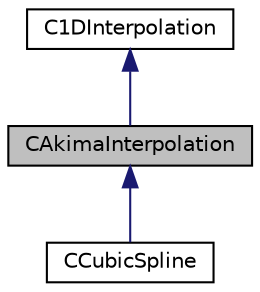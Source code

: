 digraph "CAkimaInterpolation"
{
 // LATEX_PDF_SIZE
  edge [fontname="Helvetica",fontsize="10",labelfontname="Helvetica",labelfontsize="10"];
  node [fontname="Helvetica",fontsize="10",shape=record];
  Node1 [label="CAkimaInterpolation",height=0.2,width=0.4,color="black", fillcolor="grey75", style="filled", fontcolor="black",tooltip="Akima 1D interpolation."];
  Node2 -> Node1 [dir="back",color="midnightblue",fontsize="10",style="solid",fontname="Helvetica"];
  Node2 [label="C1DInterpolation",height=0.2,width=0.4,color="black", fillcolor="white", style="filled",URL="$classC1DInterpolation.html",tooltip="Base class for 1D interpolation."];
  Node1 -> Node3 [dir="back",color="midnightblue",fontsize="10",style="solid",fontname="Helvetica"];
  Node3 [label="CCubicSpline",height=0.2,width=0.4,color="black", fillcolor="white", style="filled",URL="$classCCubicSpline.html",tooltip="Cubic spline interpolation."];
}
